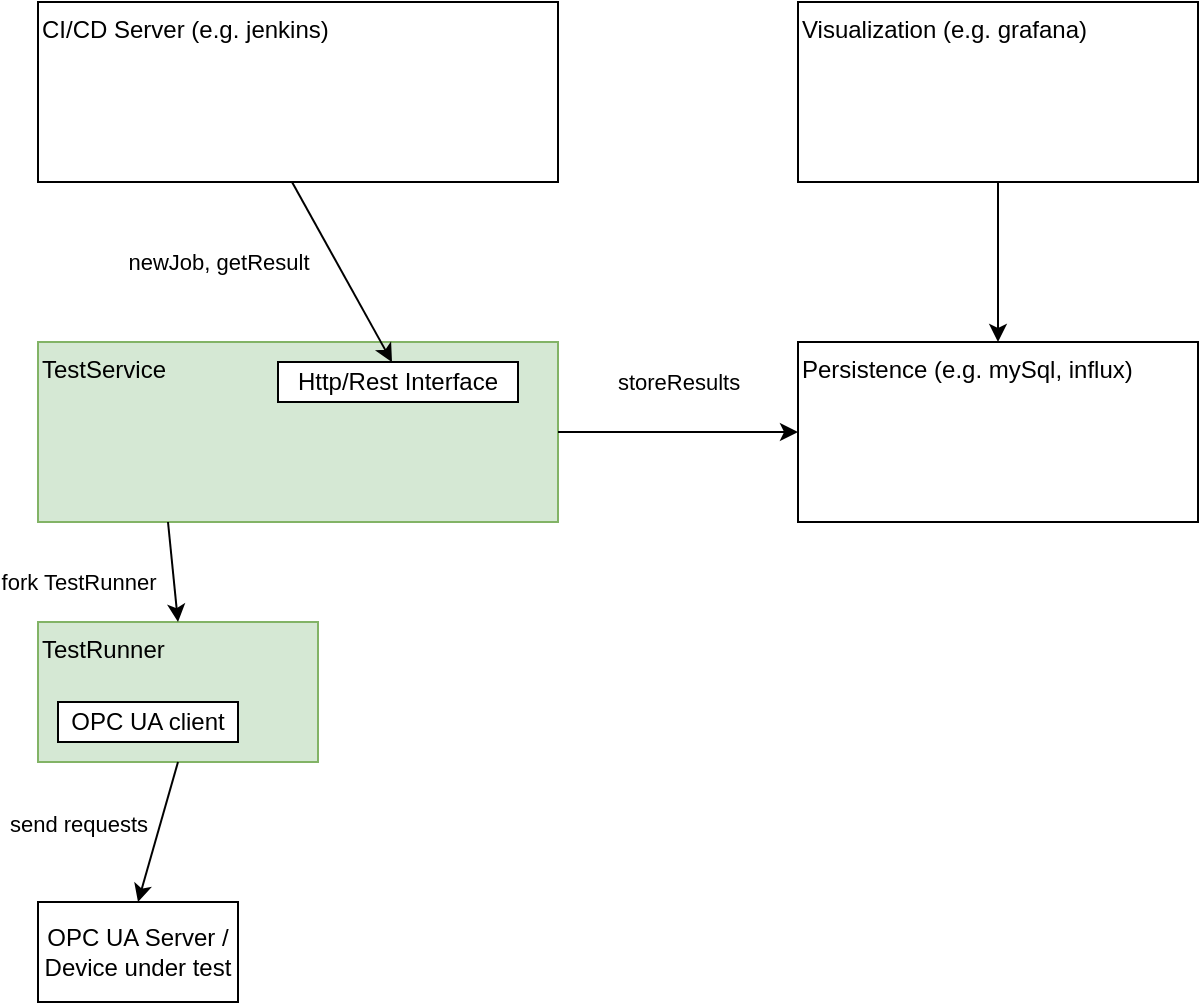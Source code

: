 <mxfile version="13.2.3" type="device"><diagram id="Hk_NM4AyCi-9B7GR81YK" name="Page-1"><mxGraphModel dx="881" dy="548" grid="1" gridSize="10" guides="1" tooltips="1" connect="1" arrows="1" fold="1" page="1" pageScale="1" pageWidth="827" pageHeight="1169" math="0" shadow="0"><root><mxCell id="0"/><mxCell id="1" parent="0"/><mxCell id="T8VzuJoP5bCpDIDf60vD-1" value="TestRunner" style="rounded=0;whiteSpace=wrap;html=1;align=left;verticalAlign=top;fillColor=#d5e8d4;strokeColor=#82b366;" vertex="1" parent="1"><mxGeometry x="140" y="360" width="140" height="70" as="geometry"/></mxCell><mxCell id="T8VzuJoP5bCpDIDf60vD-3" value="TestService" style="rounded=0;whiteSpace=wrap;html=1;align=left;verticalAlign=top;fillColor=#d5e8d4;strokeColor=#82b366;" vertex="1" parent="1"><mxGeometry x="140" y="220" width="260" height="90" as="geometry"/></mxCell><mxCell id="T8VzuJoP5bCpDIDf60vD-4" value="Http/Rest Interface" style="rounded=0;whiteSpace=wrap;html=1;" vertex="1" parent="1"><mxGeometry x="260" y="230" width="120" height="20" as="geometry"/></mxCell><mxCell id="T8VzuJoP5bCpDIDf60vD-5" value="OPC UA client" style="rounded=0;whiteSpace=wrap;html=1;" vertex="1" parent="1"><mxGeometry x="150" y="400" width="90" height="20" as="geometry"/></mxCell><mxCell id="T8VzuJoP5bCpDIDf60vD-7" value="OPC UA Server / Device under test" style="rounded=0;whiteSpace=wrap;html=1;" vertex="1" parent="1"><mxGeometry x="140" y="500" width="100" height="50" as="geometry"/></mxCell><mxCell id="T8VzuJoP5bCpDIDf60vD-8" value="CI/CD Server (e.g. jenkins)" style="rounded=0;whiteSpace=wrap;html=1;align=left;verticalAlign=top;" vertex="1" parent="1"><mxGeometry x="140" y="50" width="260" height="90" as="geometry"/></mxCell><mxCell id="T8VzuJoP5bCpDIDf60vD-9" value="Persistence (e.g. mySql, influx)" style="rounded=0;whiteSpace=wrap;html=1;align=left;verticalAlign=top;" vertex="1" parent="1"><mxGeometry x="520" y="220" width="200" height="90" as="geometry"/></mxCell><mxCell id="T8VzuJoP5bCpDIDf60vD-10" value="newJob, getResult" style="endArrow=classic;html=1;entryX=0.5;entryY=0;entryDx=0;entryDy=0;exitX=0.5;exitY=1;exitDx=0;exitDy=0;" edge="1" parent="1"><mxGeometry x="-0.67" y="-52" width="50" height="50" relative="1" as="geometry"><mxPoint x="267" y="140" as="sourcePoint"/><mxPoint x="317" y="230" as="targetPoint"/><mxPoint as="offset"/></mxGeometry></mxCell><mxCell id="T8VzuJoP5bCpDIDf60vD-11" value="fork TestRunner" style="endArrow=classic;html=1;entryX=0.5;entryY=0;entryDx=0;entryDy=0;exitX=0.25;exitY=1;exitDx=0;exitDy=0;" edge="1" parent="1" source="T8VzuJoP5bCpDIDf60vD-3" target="T8VzuJoP5bCpDIDf60vD-1"><mxGeometry x="0.01" y="-48" width="50" height="50" relative="1" as="geometry"><mxPoint x="380" y="350" as="sourcePoint"/><mxPoint x="430" y="440" as="targetPoint"/><mxPoint as="offset"/></mxGeometry></mxCell><mxCell id="T8VzuJoP5bCpDIDf60vD-12" value="" style="endArrow=classic;html=1;entryX=0.5;entryY=0;entryDx=0;entryDy=0;exitX=0.5;exitY=1;exitDx=0;exitDy=0;" edge="1" parent="1" source="T8VzuJoP5bCpDIDf60vD-1" target="T8VzuJoP5bCpDIDf60vD-7"><mxGeometry width="50" height="50" relative="1" as="geometry"><mxPoint x="290" y="310" as="sourcePoint"/><mxPoint x="340" y="260" as="targetPoint"/></mxGeometry></mxCell><mxCell id="T8VzuJoP5bCpDIDf60vD-13" value="send requests" style="edgeLabel;html=1;align=center;verticalAlign=middle;resizable=0;points=[];" vertex="1" connectable="0" parent="T8VzuJoP5bCpDIDf60vD-12"><mxGeometry x="-0.465" y="2" relative="1" as="geometry"><mxPoint x="-46.7" y="11.18" as="offset"/></mxGeometry></mxCell><mxCell id="T8VzuJoP5bCpDIDf60vD-14" value="Visualization (e.g. grafana)" style="rounded=0;whiteSpace=wrap;html=1;align=left;verticalAlign=top;" vertex="1" parent="1"><mxGeometry x="520" y="50" width="200" height="90" as="geometry"/></mxCell><mxCell id="T8VzuJoP5bCpDIDf60vD-15" value="" style="endArrow=classic;html=1;entryX=0.5;entryY=0;entryDx=0;entryDy=0;exitX=0.5;exitY=1;exitDx=0;exitDy=0;" edge="1" parent="1" source="T8VzuJoP5bCpDIDf60vD-14" target="T8VzuJoP5bCpDIDf60vD-9"><mxGeometry width="50" height="50" relative="1" as="geometry"><mxPoint x="290" y="310" as="sourcePoint"/><mxPoint x="340" y="260" as="targetPoint"/></mxGeometry></mxCell><mxCell id="T8VzuJoP5bCpDIDf60vD-16" value="storeResults" style="endArrow=classic;html=1;entryX=0;entryY=0.5;entryDx=0;entryDy=0;exitX=1;exitY=0.5;exitDx=0;exitDy=0;" edge="1" parent="1" source="T8VzuJoP5bCpDIDf60vD-3" target="T8VzuJoP5bCpDIDf60vD-9"><mxGeometry y="25" width="50" height="50" relative="1" as="geometry"><mxPoint x="277" y="150" as="sourcePoint"/><mxPoint x="327" y="240" as="targetPoint"/><mxPoint as="offset"/></mxGeometry></mxCell></root></mxGraphModel></diagram></mxfile>